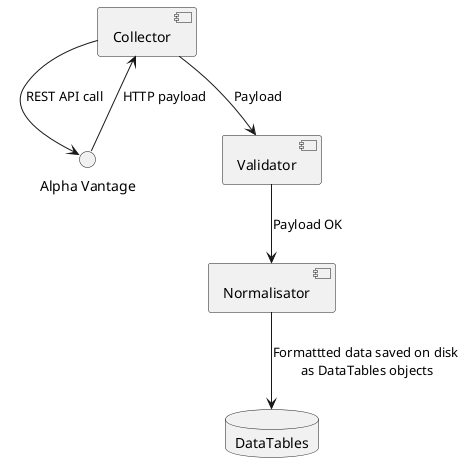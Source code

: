 @startuml

actor [Collector] as C

interface "Alpha Vantage" as AV

[Validator] as V
[Normalisator] as N
database DataTables as DT

C --> AV: REST API call
C <-- AV: HTTP payload
C --> V: Payload
V --> N: Payload OK
N --> DT: Formattted data saved on disk\n as DataTables objects


@enduml
